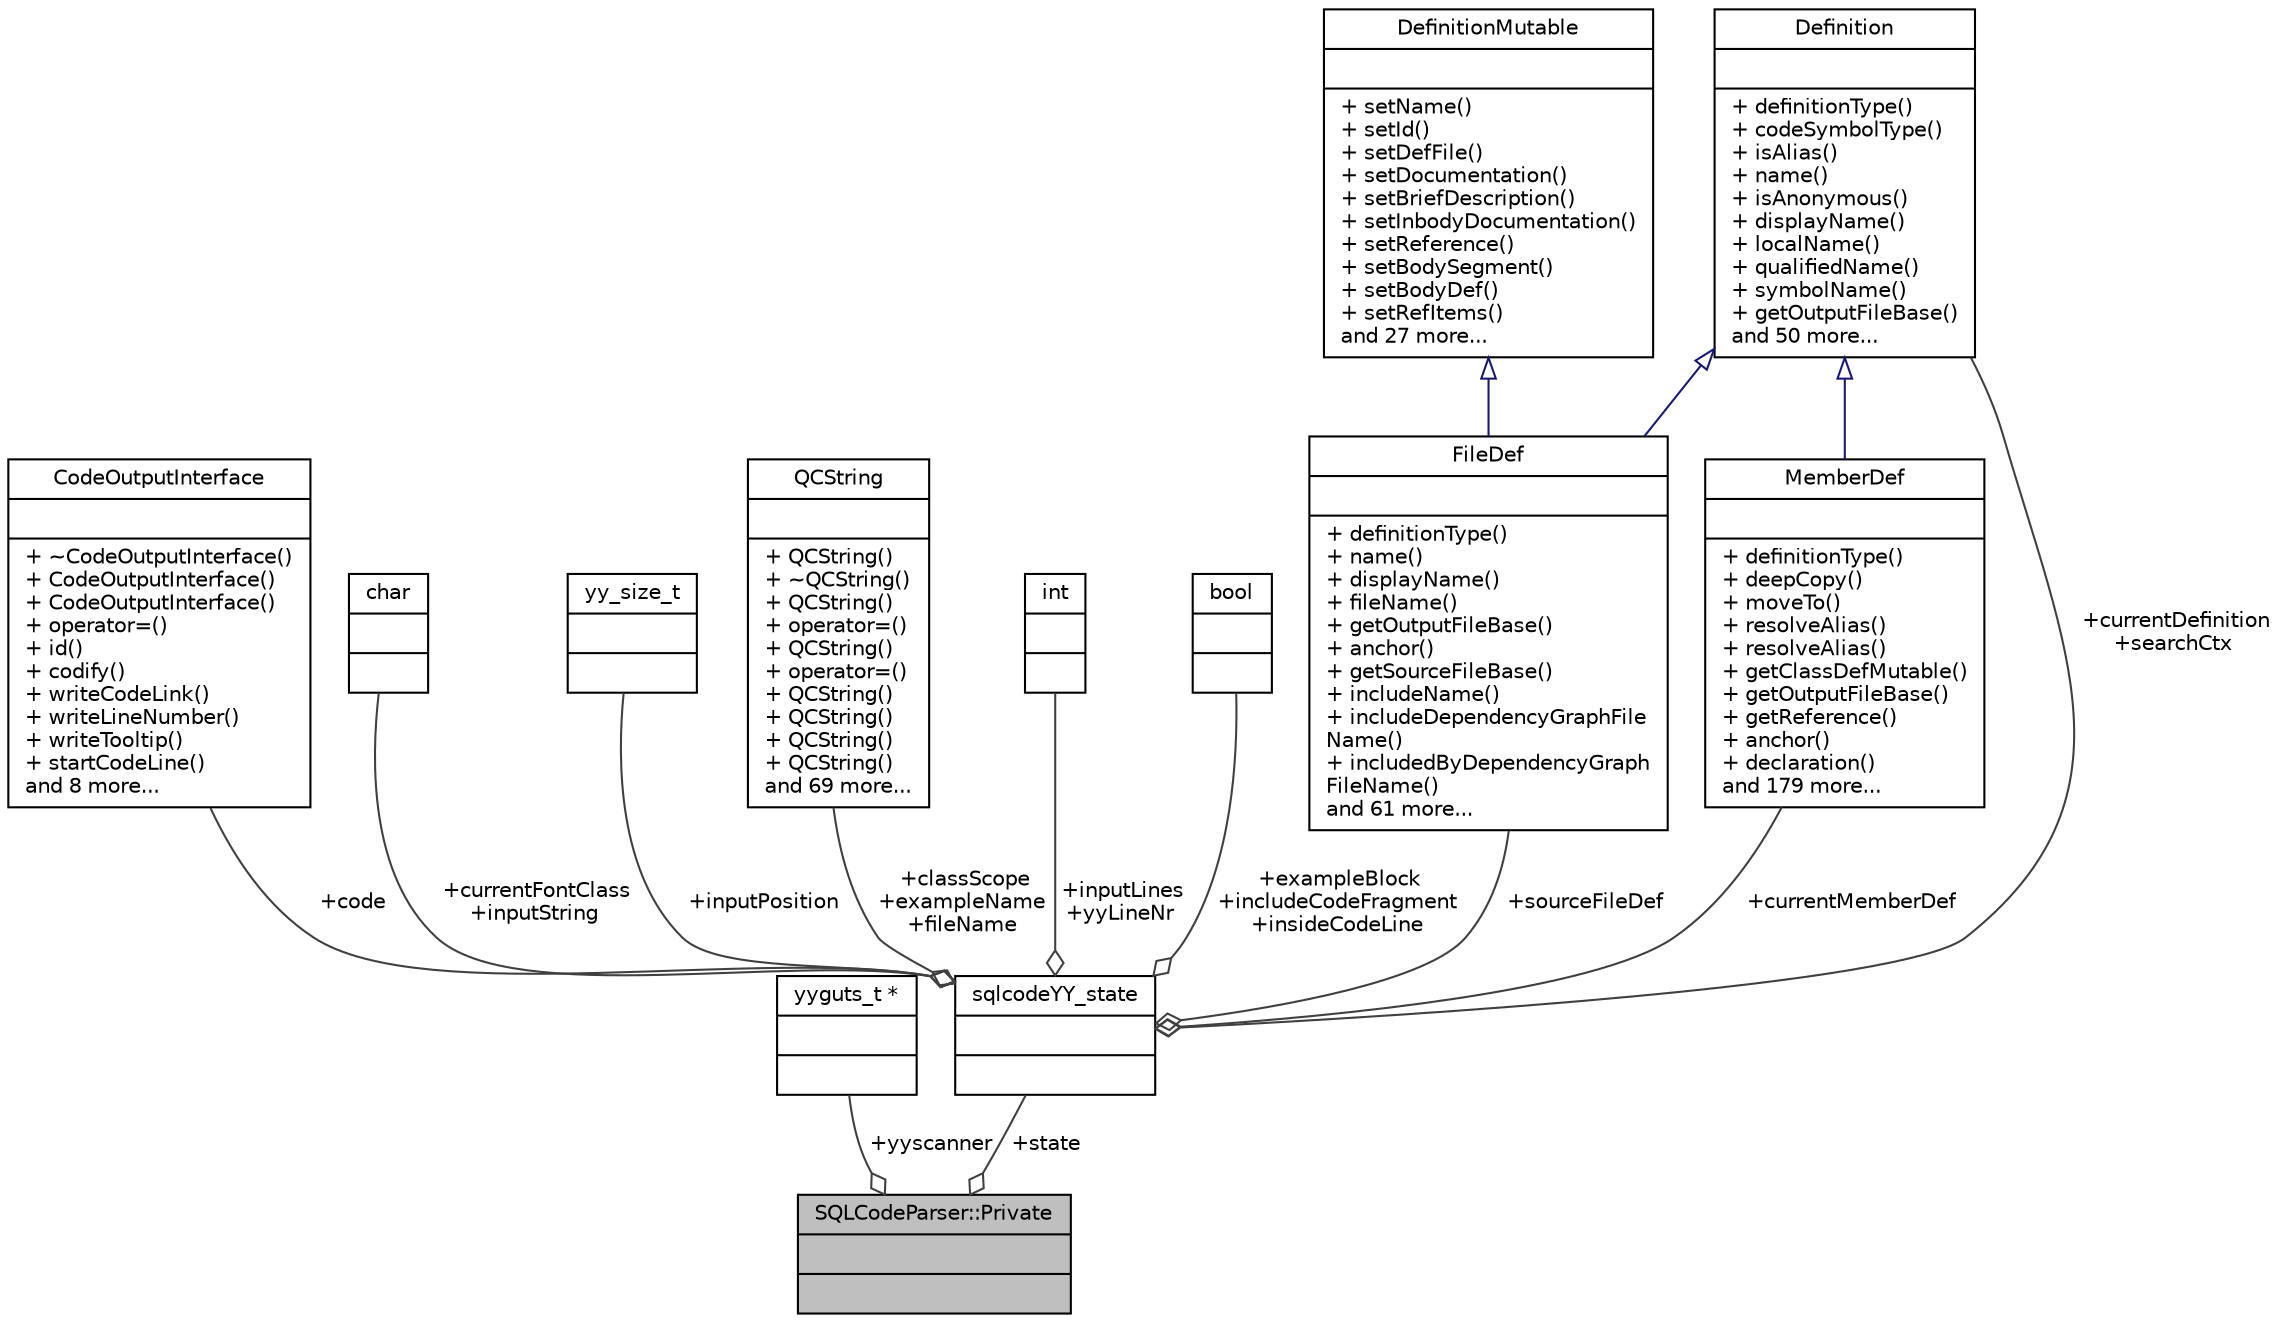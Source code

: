 digraph "SQLCodeParser::Private"
{
 // LATEX_PDF_SIZE
  edge [fontname="Helvetica",fontsize="10",labelfontname="Helvetica",labelfontsize="10"];
  node [fontname="Helvetica",fontsize="10",shape=record];
  Node1 [label="{SQLCodeParser::Private\n||}",height=0.2,width=0.4,color="black", fillcolor="grey75", style="filled", fontcolor="black",tooltip=" "];
  Node2 -> Node1 [color="grey25",fontsize="10",style="solid",label=" +yyscanner" ,arrowhead="odiamond",fontname="Helvetica"];
  Node2 [label="{yyguts_t *\n||}",height=0.2,width=0.4,color="black", fillcolor="white", style="filled",tooltip=" "];
  Node3 -> Node1 [color="grey25",fontsize="10",style="solid",label=" +state" ,arrowhead="odiamond",fontname="Helvetica"];
  Node3 [label="{sqlcodeYY_state\n||}",height=0.2,width=0.4,color="black", fillcolor="white", style="filled",URL="$structsqlcodeYY__state.html",tooltip=" "];
  Node4 -> Node3 [color="grey25",fontsize="10",style="solid",label=" +code" ,arrowhead="odiamond",fontname="Helvetica"];
  Node4 [label="{CodeOutputInterface\n||+ ~CodeOutputInterface()\l+ CodeOutputInterface()\l+ CodeOutputInterface()\l+ operator=()\l+ id()\l+ codify()\l+ writeCodeLink()\l+ writeLineNumber()\l+ writeTooltip()\l+ startCodeLine()\land 8 more...\l}",height=0.2,width=0.4,color="black", fillcolor="white", style="filled",URL="$classCodeOutputInterface.html",tooltip=" "];
  Node5 -> Node3 [color="grey25",fontsize="10",style="solid",label=" +currentFontClass\n+inputString" ,arrowhead="odiamond",fontname="Helvetica"];
  Node5 [label="{char\n||}",height=0.2,width=0.4,color="black", fillcolor="white", style="filled",tooltip=" "];
  Node6 -> Node3 [color="grey25",fontsize="10",style="solid",label=" +inputPosition" ,arrowhead="odiamond",fontname="Helvetica"];
  Node6 [label="{yy_size_t\n||}",height=0.2,width=0.4,color="black", fillcolor="white", style="filled",tooltip=" "];
  Node7 -> Node3 [color="grey25",fontsize="10",style="solid",label=" +classScope\n+exampleName\n+fileName" ,arrowhead="odiamond",fontname="Helvetica"];
  Node7 [label="{QCString\n||+ QCString()\l+ ~QCString()\l+ QCString()\l+ operator=()\l+ QCString()\l+ operator=()\l+ QCString()\l+ QCString()\l+ QCString()\l+ QCString()\land 69 more...\l}",height=0.2,width=0.4,color="black", fillcolor="white", style="filled",URL="$classQCString.html",tooltip=" "];
  Node8 -> Node3 [color="grey25",fontsize="10",style="solid",label=" +inputLines\n+yyLineNr" ,arrowhead="odiamond",fontname="Helvetica"];
  Node8 [label="{int\n||}",height=0.2,width=0.4,color="black", fillcolor="white", style="filled",URL="$classint.html",tooltip=" "];
  Node9 -> Node3 [color="grey25",fontsize="10",style="solid",label=" +exampleBlock\n+includeCodeFragment\n+insideCodeLine" ,arrowhead="odiamond",fontname="Helvetica"];
  Node9 [label="{bool\n||}",height=0.2,width=0.4,color="black", fillcolor="white", style="filled",tooltip=" "];
  Node10 -> Node3 [color="grey25",fontsize="10",style="solid",label=" +currentDefinition\n+searchCtx" ,arrowhead="odiamond",fontname="Helvetica"];
  Node10 [label="{Definition\n||+ definitionType()\l+ codeSymbolType()\l+ isAlias()\l+ name()\l+ isAnonymous()\l+ displayName()\l+ localName()\l+ qualifiedName()\l+ symbolName()\l+ getOutputFileBase()\land 50 more...\l}",height=0.2,width=0.4,color="black", fillcolor="white", style="filled",URL="$classDefinition.html",tooltip=" "];
  Node11 -> Node3 [color="grey25",fontsize="10",style="solid",label=" +sourceFileDef" ,arrowhead="odiamond",fontname="Helvetica"];
  Node11 [label="{FileDef\n||+ definitionType()\l+ name()\l+ displayName()\l+ fileName()\l+ getOutputFileBase()\l+ anchor()\l+ getSourceFileBase()\l+ includeName()\l+ includeDependencyGraphFile\lName()\l+ includedByDependencyGraph\lFileName()\land 61 more...\l}",height=0.2,width=0.4,color="black", fillcolor="white", style="filled",URL="$classFileDef.html",tooltip=" "];
  Node12 -> Node11 [dir="back",color="midnightblue",fontsize="10",style="solid",arrowtail="onormal",fontname="Helvetica"];
  Node12 [label="{DefinitionMutable\n||+ setName()\l+ setId()\l+ setDefFile()\l+ setDocumentation()\l+ setBriefDescription()\l+ setInbodyDocumentation()\l+ setReference()\l+ setBodySegment()\l+ setBodyDef()\l+ setRefItems()\land 27 more...\l}",height=0.2,width=0.4,color="black", fillcolor="white", style="filled",URL="$classDefinitionMutable.html",tooltip=" "];
  Node10 -> Node11 [dir="back",color="midnightblue",fontsize="10",style="solid",arrowtail="onormal",fontname="Helvetica"];
  Node13 -> Node3 [color="grey25",fontsize="10",style="solid",label=" +currentMemberDef" ,arrowhead="odiamond",fontname="Helvetica"];
  Node13 [label="{MemberDef\n||+ definitionType()\l+ deepCopy()\l+ moveTo()\l+ resolveAlias()\l+ resolveAlias()\l+ getClassDefMutable()\l+ getOutputFileBase()\l+ getReference()\l+ anchor()\l+ declaration()\land 179 more...\l}",height=0.2,width=0.4,color="black", fillcolor="white", style="filled",URL="$classMemberDef.html",tooltip=" "];
  Node10 -> Node13 [dir="back",color="midnightblue",fontsize="10",style="solid",arrowtail="onormal",fontname="Helvetica"];
}
